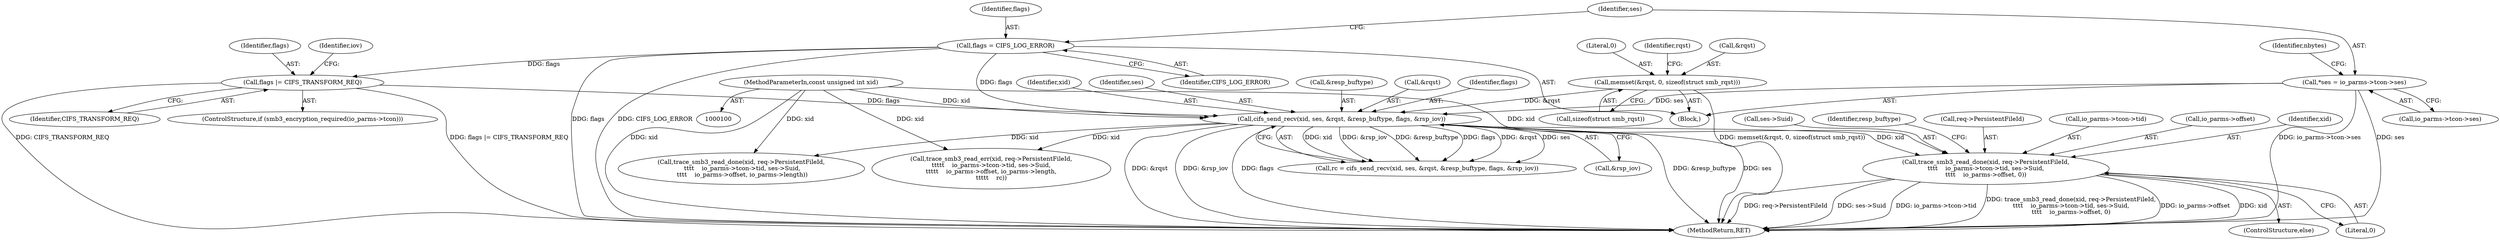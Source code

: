 digraph "0_linux_088aaf17aa79300cab14dbee2569c58cfafd7d6e@API" {
"1000258" [label="(Call,trace_smb3_read_done(xid, req->PersistentFileId,\n\t\t\t\t    io_parms->tcon->tid, ses->Suid,\n\t\t\t\t    io_parms->offset, 0))"];
"1000200" [label="(Call,cifs_send_recv(xid, ses, &rqst, &resp_buftype, flags, &rsp_iov))"];
"1000101" [label="(MethodParameterIn,const unsigned int xid)"];
"1000130" [label="(Call,*ses = io_parms->tcon->ses)"];
"1000182" [label="(Call,memset(&rqst, 0, sizeof(struct smb_rqst)))"];
"1000163" [label="(Call,flags |= CIFS_TRANSFORM_REQ)"];
"1000126" [label="(Call,flags = CIFS_LOG_ERROR)"];
"1000289" [label="(Call,trace_smb3_read_done(xid, req->PersistentFileId,\n \t\t\t\t    io_parms->tcon->tid, ses->Suid,\n \t\t\t\t    io_parms->offset, io_parms->length))"];
"1000258" [label="(Call,trace_smb3_read_done(xid, req->PersistentFileId,\n\t\t\t\t    io_parms->tcon->tid, ses->Suid,\n\t\t\t\t    io_parms->offset, 0))"];
"1000201" [label="(Identifier,xid)"];
"1000126" [label="(Call,flags = CIFS_LOG_ERROR)"];
"1000202" [label="(Identifier,ses)"];
"1000268" [label="(Call,ses->Suid)"];
"1000198" [label="(Call,rc = cifs_send_recv(xid, ses, &rqst, &resp_buftype, flags, &rsp_iov))"];
"1000208" [label="(Call,&rsp_iov)"];
"1000165" [label="(Identifier,CIFS_TRANSFORM_REQ)"];
"1000164" [label="(Identifier,flags)"];
"1000101" [label="(MethodParameterIn,const unsigned int xid)"];
"1000127" [label="(Identifier,flags)"];
"1000276" [label="(Identifier,resp_buftype)"];
"1000396" [label="(MethodReturn,RET)"];
"1000139" [label="(Identifier,nbytes)"];
"1000182" [label="(Call,memset(&rqst, 0, sizeof(struct smb_rqst)))"];
"1000257" [label="(ControlStructure,else)"];
"1000163" [label="(Call,flags |= CIFS_TRANSFORM_REQ)"];
"1000186" [label="(Call,sizeof(struct smb_rqst))"];
"1000190" [label="(Identifier,rqst)"];
"1000260" [label="(Call,req->PersistentFileId)"];
"1000131" [label="(Identifier,ses)"];
"1000132" [label="(Call,io_parms->tcon->ses)"];
"1000200" [label="(Call,cifs_send_recv(xid, ses, &rqst, &resp_buftype, flags, &rsp_iov))"];
"1000106" [label="(Block,)"];
"1000128" [label="(Identifier,CIFS_LOG_ERROR)"];
"1000263" [label="(Call,io_parms->tcon->tid)"];
"1000183" [label="(Call,&rqst)"];
"1000158" [label="(ControlStructure,if (smb3_encryption_required(io_parms->tcon)))"];
"1000271" [label="(Call,io_parms->offset)"];
"1000259" [label="(Identifier,xid)"];
"1000237" [label="(Call,trace_smb3_read_err(xid, req->PersistentFileId,\n\t\t\t\t\t    io_parms->tcon->tid, ses->Suid,\n\t\t\t\t\t    io_parms->offset, io_parms->length,\n\t\t\t\t\t    rc))"];
"1000169" [label="(Identifier,iov)"];
"1000205" [label="(Call,&resp_buftype)"];
"1000203" [label="(Call,&rqst)"];
"1000207" [label="(Identifier,flags)"];
"1000274" [label="(Literal,0)"];
"1000185" [label="(Literal,0)"];
"1000130" [label="(Call,*ses = io_parms->tcon->ses)"];
"1000258" -> "1000257"  [label="AST: "];
"1000258" -> "1000274"  [label="CFG: "];
"1000259" -> "1000258"  [label="AST: "];
"1000260" -> "1000258"  [label="AST: "];
"1000263" -> "1000258"  [label="AST: "];
"1000268" -> "1000258"  [label="AST: "];
"1000271" -> "1000258"  [label="AST: "];
"1000274" -> "1000258"  [label="AST: "];
"1000276" -> "1000258"  [label="CFG: "];
"1000258" -> "1000396"  [label="DDG: xid"];
"1000258" -> "1000396"  [label="DDG: req->PersistentFileId"];
"1000258" -> "1000396"  [label="DDG: ses->Suid"];
"1000258" -> "1000396"  [label="DDG: io_parms->tcon->tid"];
"1000258" -> "1000396"  [label="DDG: trace_smb3_read_done(xid, req->PersistentFileId,\n\t\t\t\t    io_parms->tcon->tid, ses->Suid,\n\t\t\t\t    io_parms->offset, 0)"];
"1000258" -> "1000396"  [label="DDG: io_parms->offset"];
"1000200" -> "1000258"  [label="DDG: xid"];
"1000101" -> "1000258"  [label="DDG: xid"];
"1000200" -> "1000198"  [label="AST: "];
"1000200" -> "1000208"  [label="CFG: "];
"1000201" -> "1000200"  [label="AST: "];
"1000202" -> "1000200"  [label="AST: "];
"1000203" -> "1000200"  [label="AST: "];
"1000205" -> "1000200"  [label="AST: "];
"1000207" -> "1000200"  [label="AST: "];
"1000208" -> "1000200"  [label="AST: "];
"1000198" -> "1000200"  [label="CFG: "];
"1000200" -> "1000396"  [label="DDG: &rqst"];
"1000200" -> "1000396"  [label="DDG: &rsp_iov"];
"1000200" -> "1000396"  [label="DDG: flags"];
"1000200" -> "1000396"  [label="DDG: &resp_buftype"];
"1000200" -> "1000396"  [label="DDG: ses"];
"1000200" -> "1000198"  [label="DDG: xid"];
"1000200" -> "1000198"  [label="DDG: &rsp_iov"];
"1000200" -> "1000198"  [label="DDG: &resp_buftype"];
"1000200" -> "1000198"  [label="DDG: flags"];
"1000200" -> "1000198"  [label="DDG: &rqst"];
"1000200" -> "1000198"  [label="DDG: ses"];
"1000101" -> "1000200"  [label="DDG: xid"];
"1000130" -> "1000200"  [label="DDG: ses"];
"1000182" -> "1000200"  [label="DDG: &rqst"];
"1000163" -> "1000200"  [label="DDG: flags"];
"1000126" -> "1000200"  [label="DDG: flags"];
"1000200" -> "1000237"  [label="DDG: xid"];
"1000200" -> "1000289"  [label="DDG: xid"];
"1000101" -> "1000100"  [label="AST: "];
"1000101" -> "1000396"  [label="DDG: xid"];
"1000101" -> "1000237"  [label="DDG: xid"];
"1000101" -> "1000289"  [label="DDG: xid"];
"1000130" -> "1000106"  [label="AST: "];
"1000130" -> "1000132"  [label="CFG: "];
"1000131" -> "1000130"  [label="AST: "];
"1000132" -> "1000130"  [label="AST: "];
"1000139" -> "1000130"  [label="CFG: "];
"1000130" -> "1000396"  [label="DDG: io_parms->tcon->ses"];
"1000130" -> "1000396"  [label="DDG: ses"];
"1000182" -> "1000106"  [label="AST: "];
"1000182" -> "1000186"  [label="CFG: "];
"1000183" -> "1000182"  [label="AST: "];
"1000185" -> "1000182"  [label="AST: "];
"1000186" -> "1000182"  [label="AST: "];
"1000190" -> "1000182"  [label="CFG: "];
"1000182" -> "1000396"  [label="DDG: memset(&rqst, 0, sizeof(struct smb_rqst))"];
"1000163" -> "1000158"  [label="AST: "];
"1000163" -> "1000165"  [label="CFG: "];
"1000164" -> "1000163"  [label="AST: "];
"1000165" -> "1000163"  [label="AST: "];
"1000169" -> "1000163"  [label="CFG: "];
"1000163" -> "1000396"  [label="DDG: flags |= CIFS_TRANSFORM_REQ"];
"1000163" -> "1000396"  [label="DDG: CIFS_TRANSFORM_REQ"];
"1000126" -> "1000163"  [label="DDG: flags"];
"1000126" -> "1000106"  [label="AST: "];
"1000126" -> "1000128"  [label="CFG: "];
"1000127" -> "1000126"  [label="AST: "];
"1000128" -> "1000126"  [label="AST: "];
"1000131" -> "1000126"  [label="CFG: "];
"1000126" -> "1000396"  [label="DDG: flags"];
"1000126" -> "1000396"  [label="DDG: CIFS_LOG_ERROR"];
}
